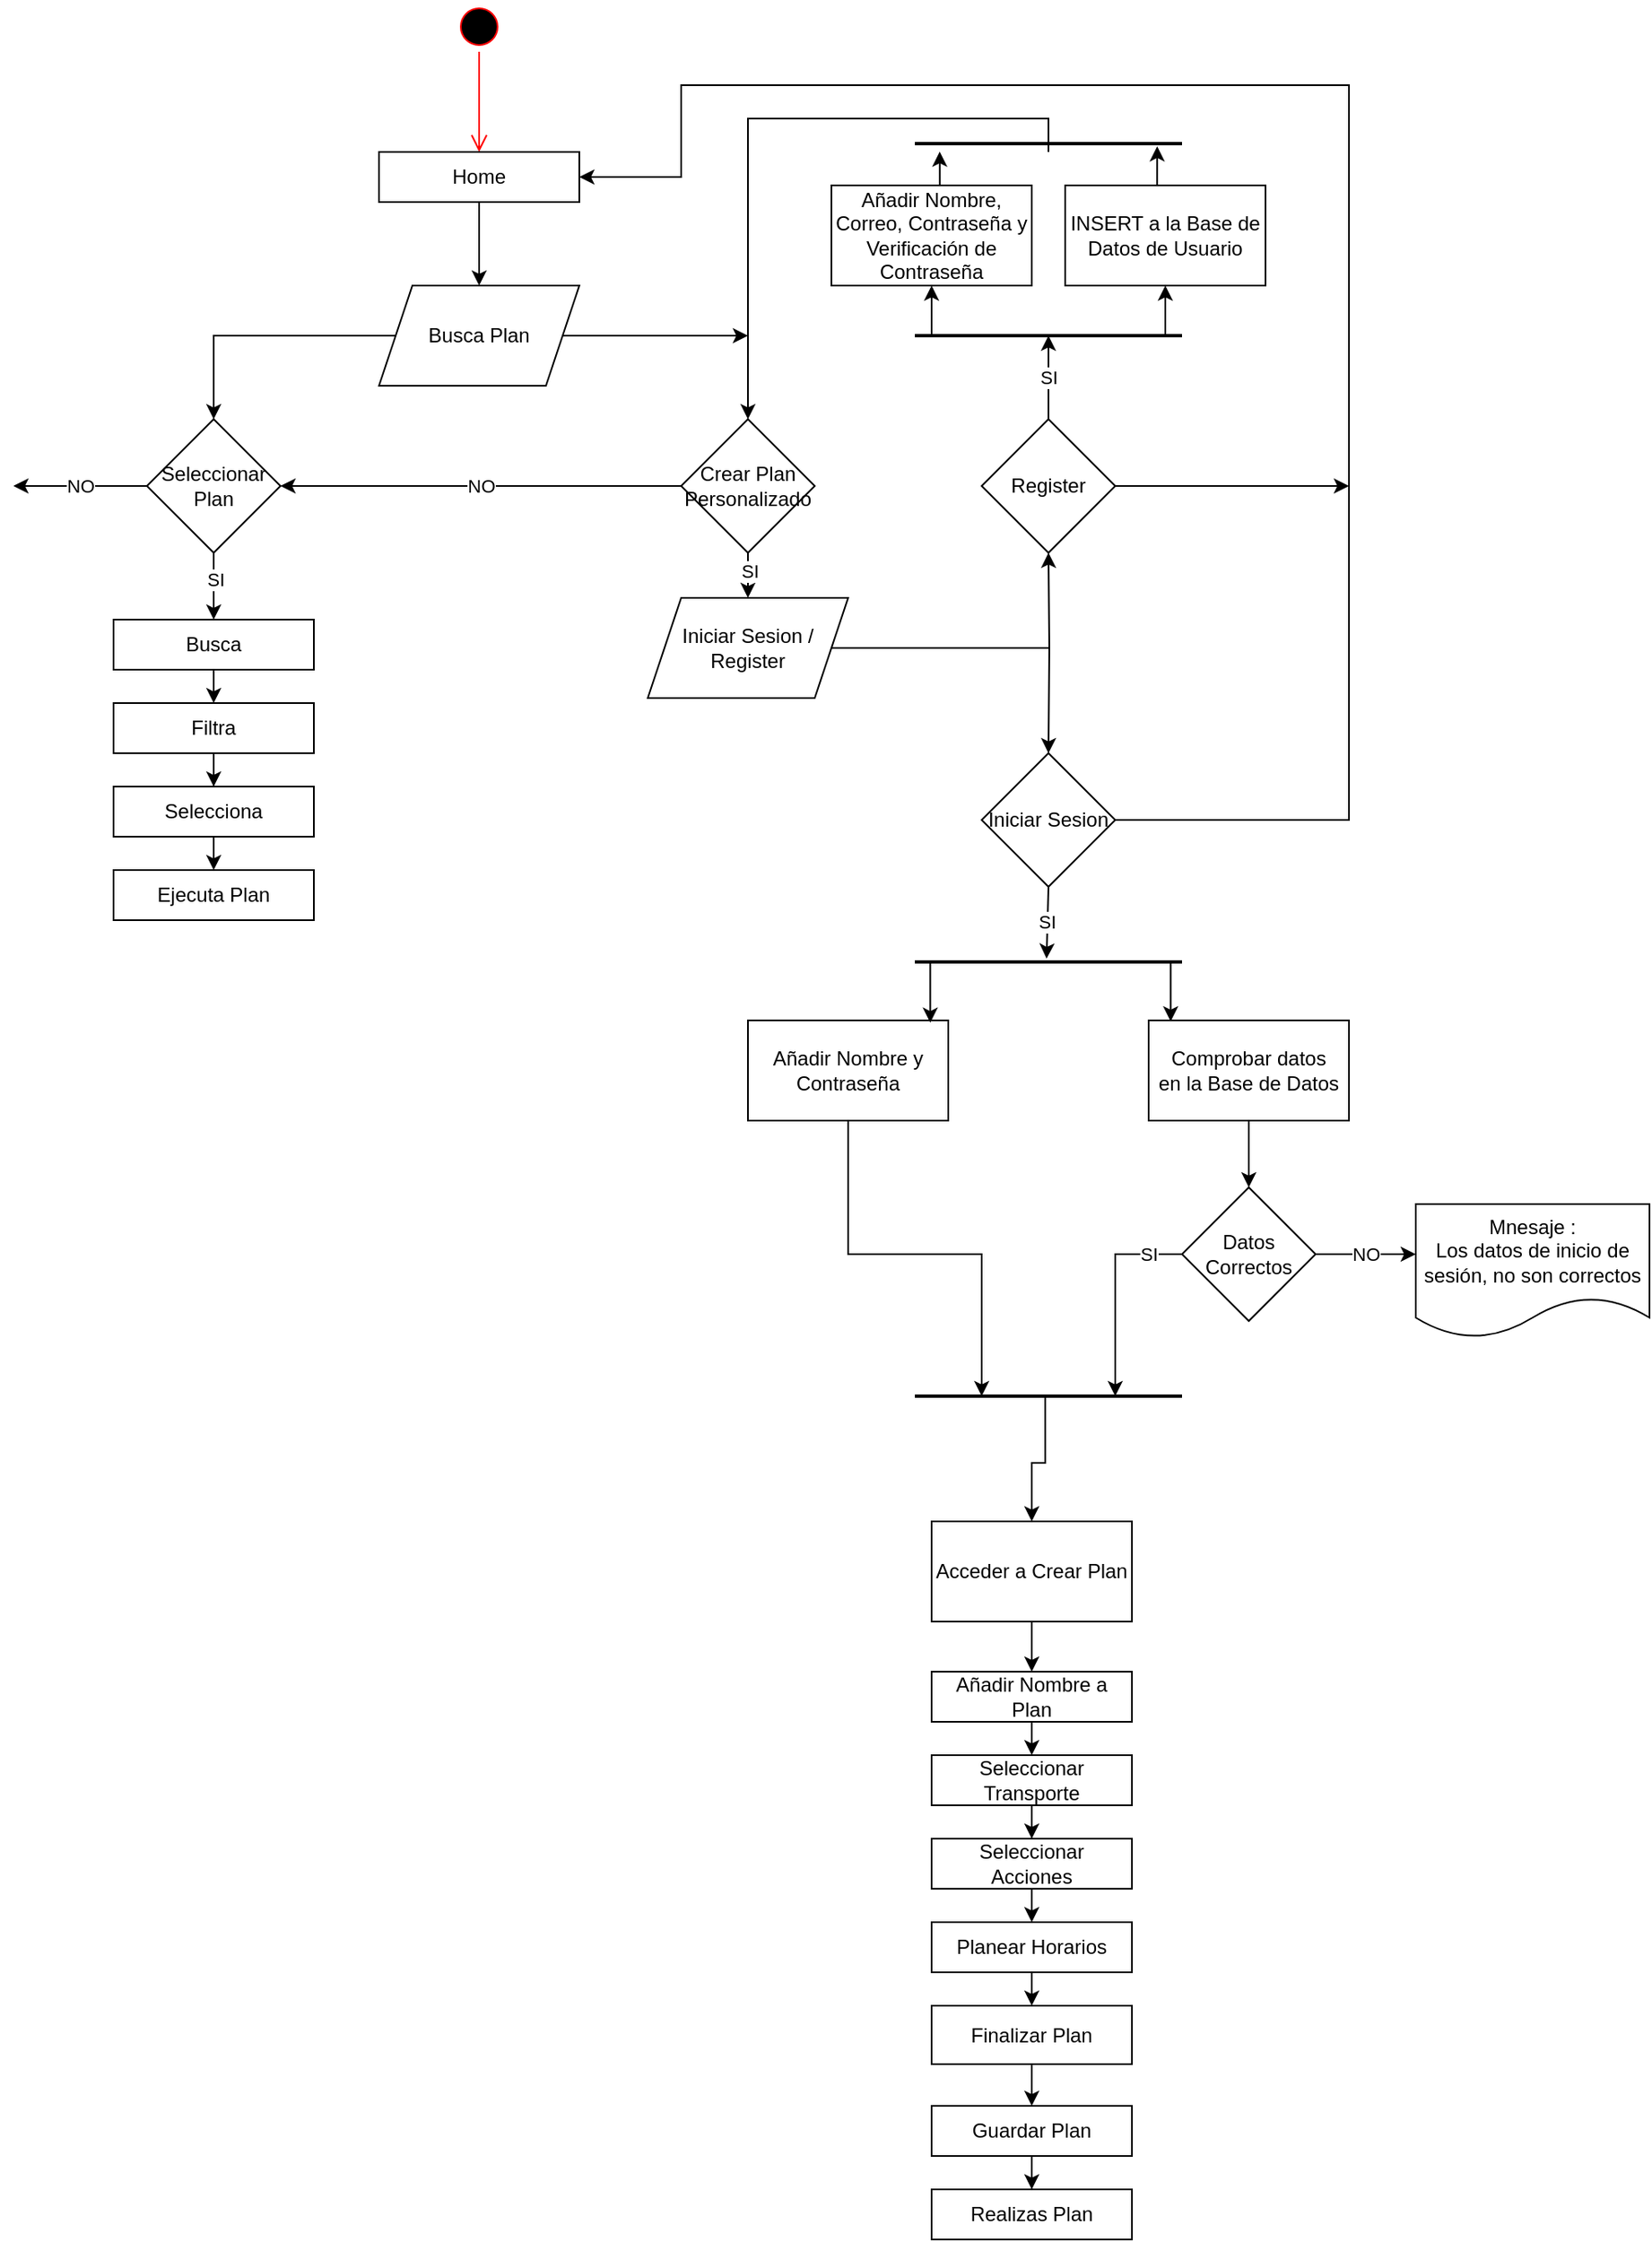 <mxfile version="14.6.3" type="device"><diagram id="YliMg5QHCAxeqqsPW8qi" name="Page-1"><mxGraphModel dx="1502" dy="636" grid="1" gridSize="10" guides="1" tooltips="1" connect="1" arrows="1" fold="1" page="1" pageScale="1" pageWidth="827" pageHeight="1169" math="0" shadow="0"><root><mxCell id="0"/><mxCell id="1" parent="0"/><mxCell id="FOg1SolzCCkhdXy10nXB-2" value="" style="ellipse;html=1;shape=startState;fillColor=#000000;strokeColor=#ff0000;" vertex="1" parent="1"><mxGeometry x="384" y="30" width="30" height="30" as="geometry"/></mxCell><mxCell id="FOg1SolzCCkhdXy10nXB-3" value="" style="edgeStyle=orthogonalEdgeStyle;html=1;verticalAlign=bottom;endArrow=open;endSize=8;strokeColor=#ff0000;" edge="1" source="FOg1SolzCCkhdXy10nXB-2" parent="1"><mxGeometry relative="1" as="geometry"><mxPoint x="399" y="120" as="targetPoint"/></mxGeometry></mxCell><mxCell id="FOg1SolzCCkhdXy10nXB-41" style="edgeStyle=orthogonalEdgeStyle;rounded=0;orthogonalLoop=1;jettySize=auto;html=1;entryX=0.5;entryY=0;entryDx=0;entryDy=0;" edge="1" parent="1" source="FOg1SolzCCkhdXy10nXB-5" target="FOg1SolzCCkhdXy10nXB-6"><mxGeometry relative="1" as="geometry"><mxPoint x="30" y="230" as="targetPoint"/></mxGeometry></mxCell><mxCell id="FOg1SolzCCkhdXy10nXB-43" style="edgeStyle=orthogonalEdgeStyle;rounded=0;orthogonalLoop=1;jettySize=auto;html=1;" edge="1" parent="1" source="FOg1SolzCCkhdXy10nXB-5"><mxGeometry relative="1" as="geometry"><mxPoint x="560" y="230" as="targetPoint"/></mxGeometry></mxCell><mxCell id="FOg1SolzCCkhdXy10nXB-5" value="Busca Plan" style="shape=parallelogram;perimeter=parallelogramPerimeter;whiteSpace=wrap;html=1;fixedSize=1;" vertex="1" parent="1"><mxGeometry x="339" y="200" width="120" height="60" as="geometry"/></mxCell><mxCell id="FOg1SolzCCkhdXy10nXB-6" value="Seleccionar&lt;br&gt;Plan" style="rhombus;whiteSpace=wrap;html=1;" vertex="1" parent="1"><mxGeometry x="200" y="280" width="80" height="80" as="geometry"/></mxCell><mxCell id="FOg1SolzCCkhdXy10nXB-7" value="Busca" style="rounded=0;whiteSpace=wrap;html=1;" vertex="1" parent="1"><mxGeometry x="180" y="400" width="120" height="30" as="geometry"/></mxCell><mxCell id="FOg1SolzCCkhdXy10nXB-8" value="" style="endArrow=classic;html=1;exitX=0.5;exitY=1;exitDx=0;exitDy=0;entryX=0.5;entryY=0;entryDx=0;entryDy=0;" edge="1" parent="1" source="FOg1SolzCCkhdXy10nXB-6" target="FOg1SolzCCkhdXy10nXB-7"><mxGeometry width="50" height="50" relative="1" as="geometry"><mxPoint x="420" y="270" as="sourcePoint"/><mxPoint x="470" y="220" as="targetPoint"/></mxGeometry></mxCell><mxCell id="FOg1SolzCCkhdXy10nXB-9" value="SI" style="edgeLabel;html=1;align=center;verticalAlign=middle;resizable=0;points=[];" vertex="1" connectable="0" parent="FOg1SolzCCkhdXy10nXB-8"><mxGeometry x="-0.236" y="1" relative="1" as="geometry"><mxPoint as="offset"/></mxGeometry></mxCell><mxCell id="FOg1SolzCCkhdXy10nXB-10" value="NO" style="endArrow=classic;html=1;exitX=0;exitY=0.5;exitDx=0;exitDy=0;" edge="1" parent="1" source="FOg1SolzCCkhdXy10nXB-6"><mxGeometry width="50" height="50" relative="1" as="geometry"><mxPoint x="420" y="270" as="sourcePoint"/><mxPoint x="120" y="320" as="targetPoint"/></mxGeometry></mxCell><mxCell id="FOg1SolzCCkhdXy10nXB-15" style="edgeStyle=orthogonalEdgeStyle;rounded=0;orthogonalLoop=1;jettySize=auto;html=1;exitX=0.5;exitY=1;exitDx=0;exitDy=0;" edge="1" parent="1" source="FOg1SolzCCkhdXy10nXB-11" target="FOg1SolzCCkhdXy10nXB-12"><mxGeometry relative="1" as="geometry"/></mxCell><mxCell id="FOg1SolzCCkhdXy10nXB-11" value="Filtra" style="rounded=0;whiteSpace=wrap;html=1;" vertex="1" parent="1"><mxGeometry x="180" y="450" width="120" height="30" as="geometry"/></mxCell><mxCell id="FOg1SolzCCkhdXy10nXB-17" style="edgeStyle=orthogonalEdgeStyle;rounded=0;orthogonalLoop=1;jettySize=auto;html=1;exitX=0.5;exitY=1;exitDx=0;exitDy=0;entryX=0.5;entryY=0;entryDx=0;entryDy=0;" edge="1" parent="1" source="FOg1SolzCCkhdXy10nXB-12" target="FOg1SolzCCkhdXy10nXB-16"><mxGeometry relative="1" as="geometry"/></mxCell><mxCell id="FOg1SolzCCkhdXy10nXB-12" value="Selecciona" style="rounded=0;whiteSpace=wrap;html=1;" vertex="1" parent="1"><mxGeometry x="180" y="500" width="120" height="30" as="geometry"/></mxCell><mxCell id="FOg1SolzCCkhdXy10nXB-13" value="" style="endArrow=classic;html=1;exitX=0.5;exitY=1;exitDx=0;exitDy=0;" edge="1" parent="1" source="FOg1SolzCCkhdXy10nXB-7" target="FOg1SolzCCkhdXy10nXB-11"><mxGeometry width="50" height="50" relative="1" as="geometry"><mxPoint x="420" y="570" as="sourcePoint"/><mxPoint x="470" y="520" as="targetPoint"/></mxGeometry></mxCell><mxCell id="FOg1SolzCCkhdXy10nXB-16" value="Ejecuta Plan" style="rounded=0;whiteSpace=wrap;html=1;" vertex="1" parent="1"><mxGeometry x="180" y="550" width="120" height="30" as="geometry"/></mxCell><mxCell id="FOg1SolzCCkhdXy10nXB-18" value="Crear Plan&lt;br&gt;Personalizado" style="rhombus;whiteSpace=wrap;html=1;" vertex="1" parent="1"><mxGeometry x="520" y="280" width="80" height="80" as="geometry"/></mxCell><mxCell id="FOg1SolzCCkhdXy10nXB-19" value="Añadir Nombre a Plan" style="rounded=0;whiteSpace=wrap;html=1;" vertex="1" parent="1"><mxGeometry x="670" y="1030" width="120" height="30" as="geometry"/></mxCell><mxCell id="FOg1SolzCCkhdXy10nXB-20" value="" style="endArrow=classic;html=1;exitX=0.5;exitY=1;exitDx=0;exitDy=0;entryX=0.5;entryY=0;entryDx=0;entryDy=0;" edge="1" parent="1" source="FOg1SolzCCkhdXy10nXB-18" target="FOg1SolzCCkhdXy10nXB-38"><mxGeometry width="50" height="50" relative="1" as="geometry"><mxPoint x="740" y="257" as="sourcePoint"/><mxPoint x="610" y="357" as="targetPoint"/></mxGeometry></mxCell><mxCell id="FOg1SolzCCkhdXy10nXB-21" value="SI" style="edgeLabel;html=1;align=center;verticalAlign=middle;resizable=0;points=[];" vertex="1" connectable="0" parent="FOg1SolzCCkhdXy10nXB-20"><mxGeometry x="-0.236" y="1" relative="1" as="geometry"><mxPoint as="offset"/></mxGeometry></mxCell><mxCell id="FOg1SolzCCkhdXy10nXB-23" style="edgeStyle=orthogonalEdgeStyle;rounded=0;orthogonalLoop=1;jettySize=auto;html=1;exitX=0.5;exitY=1;exitDx=0;exitDy=0;" edge="1" parent="1" source="FOg1SolzCCkhdXy10nXB-24" target="FOg1SolzCCkhdXy10nXB-26"><mxGeometry relative="1" as="geometry"/></mxCell><mxCell id="FOg1SolzCCkhdXy10nXB-24" value="Seleccionar Transporte" style="rounded=0;whiteSpace=wrap;html=1;" vertex="1" parent="1"><mxGeometry x="670" y="1080" width="120" height="30" as="geometry"/></mxCell><mxCell id="FOg1SolzCCkhdXy10nXB-25" style="edgeStyle=orthogonalEdgeStyle;rounded=0;orthogonalLoop=1;jettySize=auto;html=1;exitX=0.5;exitY=1;exitDx=0;exitDy=0;entryX=0.5;entryY=0;entryDx=0;entryDy=0;" edge="1" parent="1" source="FOg1SolzCCkhdXy10nXB-26" target="FOg1SolzCCkhdXy10nXB-28"><mxGeometry relative="1" as="geometry"/></mxCell><mxCell id="FOg1SolzCCkhdXy10nXB-26" value="Seleccionar&lt;br&gt;Acciones" style="rounded=0;whiteSpace=wrap;html=1;" vertex="1" parent="1"><mxGeometry x="670" y="1130" width="120" height="30" as="geometry"/></mxCell><mxCell id="FOg1SolzCCkhdXy10nXB-27" value="" style="endArrow=classic;html=1;exitX=0.5;exitY=1;exitDx=0;exitDy=0;" edge="1" parent="1" source="FOg1SolzCCkhdXy10nXB-19" target="FOg1SolzCCkhdXy10nXB-24"><mxGeometry width="50" height="50" relative="1" as="geometry"><mxPoint x="910" y="1200" as="sourcePoint"/><mxPoint x="960" y="1150" as="targetPoint"/></mxGeometry></mxCell><mxCell id="FOg1SolzCCkhdXy10nXB-30" style="edgeStyle=orthogonalEdgeStyle;rounded=0;orthogonalLoop=1;jettySize=auto;html=1;exitX=0.5;exitY=1;exitDx=0;exitDy=0;entryX=0.5;entryY=0;entryDx=0;entryDy=0;" edge="1" parent="1" source="FOg1SolzCCkhdXy10nXB-28" target="FOg1SolzCCkhdXy10nXB-29"><mxGeometry relative="1" as="geometry"/></mxCell><mxCell id="FOg1SolzCCkhdXy10nXB-28" value="Planear Horarios" style="rounded=0;whiteSpace=wrap;html=1;" vertex="1" parent="1"><mxGeometry x="670" y="1180" width="120" height="30" as="geometry"/></mxCell><mxCell id="FOg1SolzCCkhdXy10nXB-80" style="edgeStyle=orthogonalEdgeStyle;rounded=0;orthogonalLoop=1;jettySize=auto;html=1;" edge="1" parent="1" source="FOg1SolzCCkhdXy10nXB-29" target="FOg1SolzCCkhdXy10nXB-79"><mxGeometry relative="1" as="geometry"/></mxCell><mxCell id="FOg1SolzCCkhdXy10nXB-29" value="Finalizar Plan" style="rounded=0;whiteSpace=wrap;html=1;" vertex="1" parent="1"><mxGeometry x="670" y="1230" width="120" height="35" as="geometry"/></mxCell><mxCell id="FOg1SolzCCkhdXy10nXB-34" value="Realizas Plan" style="rounded=0;whiteSpace=wrap;html=1;" vertex="1" parent="1"><mxGeometry x="670" y="1340" width="120" height="30" as="geometry"/></mxCell><mxCell id="FOg1SolzCCkhdXy10nXB-52" style="edgeStyle=orthogonalEdgeStyle;rounded=0;orthogonalLoop=1;jettySize=auto;html=1;entryX=0.5;entryY=0;entryDx=0;entryDy=0;" edge="1" parent="1" source="FOg1SolzCCkhdXy10nXB-37" target="FOg1SolzCCkhdXy10nXB-5"><mxGeometry relative="1" as="geometry"/></mxCell><mxCell id="FOg1SolzCCkhdXy10nXB-37" value="Home" style="rounded=0;whiteSpace=wrap;html=1;" vertex="1" parent="1"><mxGeometry x="339" y="120" width="120" height="30" as="geometry"/></mxCell><mxCell id="FOg1SolzCCkhdXy10nXB-54" value="" style="edgeStyle=orthogonalEdgeStyle;rounded=0;orthogonalLoop=1;jettySize=auto;html=1;" edge="1" parent="1" source="FOg1SolzCCkhdXy10nXB-38"><mxGeometry relative="1" as="geometry"><mxPoint x="740" y="480" as="targetPoint"/></mxGeometry></mxCell><mxCell id="FOg1SolzCCkhdXy10nXB-56" style="edgeStyle=orthogonalEdgeStyle;rounded=0;orthogonalLoop=1;jettySize=auto;html=1;entryX=0.5;entryY=1;entryDx=0;entryDy=0;" edge="1" parent="1" source="FOg1SolzCCkhdXy10nXB-38"><mxGeometry relative="1" as="geometry"><mxPoint x="740" y="360" as="targetPoint"/></mxGeometry></mxCell><mxCell id="FOg1SolzCCkhdXy10nXB-38" value="Iniciar Sesion /&lt;br&gt;Register" style="shape=parallelogram;perimeter=parallelogramPerimeter;whiteSpace=wrap;html=1;fixedSize=1;" vertex="1" parent="1"><mxGeometry x="500" y="387" width="120" height="60" as="geometry"/></mxCell><mxCell id="FOg1SolzCCkhdXy10nXB-105" style="edgeStyle=orthogonalEdgeStyle;rounded=0;orthogonalLoop=1;jettySize=auto;html=1;entryX=1;entryY=0.5;entryDx=0;entryDy=0;" edge="1" parent="1" source="FOg1SolzCCkhdXy10nXB-60" target="FOg1SolzCCkhdXy10nXB-37"><mxGeometry relative="1" as="geometry"><Array as="points"><mxPoint x="920" y="520"/><mxPoint x="920" y="80"/><mxPoint x="520" y="80"/><mxPoint x="520" y="135"/></Array></mxGeometry></mxCell><mxCell id="FOg1SolzCCkhdXy10nXB-60" value="Iniciar Sesion" style="rhombus;whiteSpace=wrap;html=1;" vertex="1" parent="1"><mxGeometry x="700" y="480" width="80" height="80" as="geometry"/></mxCell><mxCell id="FOg1SolzCCkhdXy10nXB-106" style="edgeStyle=orthogonalEdgeStyle;rounded=0;orthogonalLoop=1;jettySize=auto;html=1;" edge="1" parent="1" source="FOg1SolzCCkhdXy10nXB-66"><mxGeometry relative="1" as="geometry"><mxPoint x="920" y="320" as="targetPoint"/></mxGeometry></mxCell><mxCell id="FOg1SolzCCkhdXy10nXB-66" value="Register" style="rhombus;whiteSpace=wrap;html=1;" vertex="1" parent="1"><mxGeometry x="700" y="280" width="80" height="80" as="geometry"/></mxCell><mxCell id="FOg1SolzCCkhdXy10nXB-89" style="edgeStyle=orthogonalEdgeStyle;rounded=0;orthogonalLoop=1;jettySize=auto;html=1;entryX=0.25;entryY=0.5;entryDx=0;entryDy=0;entryPerimeter=0;" edge="1" parent="1" source="FOg1SolzCCkhdXy10nXB-67" target="FOg1SolzCCkhdXy10nXB-86"><mxGeometry relative="1" as="geometry"><Array as="points"><mxPoint x="620" y="780"/><mxPoint x="700" y="780"/></Array></mxGeometry></mxCell><mxCell id="FOg1SolzCCkhdXy10nXB-67" value="Añadir Nombre y Contraseña" style="rounded=0;whiteSpace=wrap;html=1;" vertex="1" parent="1"><mxGeometry x="560" y="640" width="120" height="60" as="geometry"/></mxCell><mxCell id="FOg1SolzCCkhdXy10nXB-72" style="edgeStyle=orthogonalEdgeStyle;rounded=0;orthogonalLoop=1;jettySize=auto;html=1;exitX=0;exitY=0.5;exitDx=0;exitDy=0;exitPerimeter=0;entryX=0.91;entryY=0.023;entryDx=0;entryDy=0;entryPerimeter=0;" edge="1" parent="1" source="FOg1SolzCCkhdXy10nXB-70" target="FOg1SolzCCkhdXy10nXB-67"><mxGeometry relative="1" as="geometry"/></mxCell><mxCell id="FOg1SolzCCkhdXy10nXB-73" style="edgeStyle=orthogonalEdgeStyle;rounded=0;orthogonalLoop=1;jettySize=auto;html=1;exitX=1;exitY=0.5;exitDx=0;exitDy=0;exitPerimeter=0;entryX=0.11;entryY=0.01;entryDx=0;entryDy=0;entryPerimeter=0;" edge="1" parent="1" source="FOg1SolzCCkhdXy10nXB-70" target="FOg1SolzCCkhdXy10nXB-71"><mxGeometry relative="1" as="geometry"/></mxCell><mxCell id="FOg1SolzCCkhdXy10nXB-70" value="" style="line;strokeWidth=2;html=1;" vertex="1" parent="1"><mxGeometry x="660" y="600" width="160" height="10" as="geometry"/></mxCell><mxCell id="FOg1SolzCCkhdXy10nXB-88" style="edgeStyle=orthogonalEdgeStyle;rounded=0;orthogonalLoop=1;jettySize=auto;html=1;entryX=0.5;entryY=0;entryDx=0;entryDy=0;" edge="1" parent="1" source="FOg1SolzCCkhdXy10nXB-71" target="FOg1SolzCCkhdXy10nXB-82"><mxGeometry relative="1" as="geometry"/></mxCell><mxCell id="FOg1SolzCCkhdXy10nXB-71" value="Comprobar datos&lt;br&gt;en la Base de Datos" style="rounded=0;whiteSpace=wrap;html=1;" vertex="1" parent="1"><mxGeometry x="800" y="640" width="120" height="60" as="geometry"/></mxCell><mxCell id="FOg1SolzCCkhdXy10nXB-75" value="SI" style="endArrow=classic;html=1;entryX=0.493;entryY=0.3;entryDx=0;entryDy=0;entryPerimeter=0;exitX=0.5;exitY=1;exitDx=0;exitDy=0;" edge="1" parent="1" source="FOg1SolzCCkhdXy10nXB-60" target="FOg1SolzCCkhdXy10nXB-70"><mxGeometry width="50" height="50" relative="1" as="geometry"><mxPoint x="340" y="800" as="sourcePoint"/><mxPoint x="390" y="750" as="targetPoint"/></mxGeometry></mxCell><mxCell id="FOg1SolzCCkhdXy10nXB-78" style="edgeStyle=orthogonalEdgeStyle;rounded=0;orthogonalLoop=1;jettySize=auto;html=1;" edge="1" parent="1" source="FOg1SolzCCkhdXy10nXB-76" target="FOg1SolzCCkhdXy10nXB-19"><mxGeometry relative="1" as="geometry"/></mxCell><mxCell id="FOg1SolzCCkhdXy10nXB-76" value="Acceder a Crear Plan" style="rounded=0;whiteSpace=wrap;html=1;" vertex="1" parent="1"><mxGeometry x="670" y="940" width="120" height="60" as="geometry"/></mxCell><mxCell id="FOg1SolzCCkhdXy10nXB-81" style="edgeStyle=orthogonalEdgeStyle;rounded=0;orthogonalLoop=1;jettySize=auto;html=1;" edge="1" parent="1" source="FOg1SolzCCkhdXy10nXB-79" target="FOg1SolzCCkhdXy10nXB-34"><mxGeometry relative="1" as="geometry"><mxPoint x="730" y="1359" as="targetPoint"/></mxGeometry></mxCell><mxCell id="FOg1SolzCCkhdXy10nXB-79" value="Guardar Plan" style="rounded=0;whiteSpace=wrap;html=1;" vertex="1" parent="1"><mxGeometry x="670" y="1290" width="120" height="30" as="geometry"/></mxCell><mxCell id="FOg1SolzCCkhdXy10nXB-90" style="edgeStyle=orthogonalEdgeStyle;rounded=0;orthogonalLoop=1;jettySize=auto;html=1;entryX=0.75;entryY=0.5;entryDx=0;entryDy=0;entryPerimeter=0;" edge="1" parent="1" target="FOg1SolzCCkhdXy10nXB-86"><mxGeometry relative="1" as="geometry"><mxPoint x="810" y="780" as="sourcePoint"/><Array as="points"><mxPoint x="780" y="780"/></Array></mxGeometry></mxCell><mxCell id="FOg1SolzCCkhdXy10nXB-82" value="Datos Correctos" style="rhombus;whiteSpace=wrap;html=1;" vertex="1" parent="1"><mxGeometry x="820" y="740" width="80" height="80" as="geometry"/></mxCell><mxCell id="FOg1SolzCCkhdXy10nXB-85" value="NO" style="endArrow=classic;html=1;exitX=1;exitY=0.5;exitDx=0;exitDy=0;" edge="1" parent="1" source="FOg1SolzCCkhdXy10nXB-82"><mxGeometry width="50" height="50" relative="1" as="geometry"><mxPoint x="340" y="880" as="sourcePoint"/><mxPoint x="960" y="780" as="targetPoint"/></mxGeometry></mxCell><mxCell id="FOg1SolzCCkhdXy10nXB-87" style="edgeStyle=orthogonalEdgeStyle;rounded=0;orthogonalLoop=1;jettySize=auto;html=1;exitX=0.488;exitY=0.54;exitDx=0;exitDy=0;exitPerimeter=0;" edge="1" parent="1" source="FOg1SolzCCkhdXy10nXB-86" target="FOg1SolzCCkhdXy10nXB-76"><mxGeometry relative="1" as="geometry"/></mxCell><mxCell id="FOg1SolzCCkhdXy10nXB-86" value="" style="line;strokeWidth=2;html=1;" vertex="1" parent="1"><mxGeometry x="660" y="860" width="160" height="10" as="geometry"/></mxCell><mxCell id="FOg1SolzCCkhdXy10nXB-91" value="SI" style="endArrow=none;html=1;entryX=0;entryY=0.5;entryDx=0;entryDy=0;" edge="1" parent="1" target="FOg1SolzCCkhdXy10nXB-82"><mxGeometry width="50" height="50" relative="1" as="geometry"><mxPoint x="780" y="780" as="sourcePoint"/><mxPoint x="860" y="840" as="targetPoint"/></mxGeometry></mxCell><mxCell id="FOg1SolzCCkhdXy10nXB-92" value="Mnesaje :&lt;br&gt;Los datos de inicio de sesión, no son correctos" style="shape=document;whiteSpace=wrap;html=1;boundedLbl=1;" vertex="1" parent="1"><mxGeometry x="960" y="750" width="140" height="80" as="geometry"/></mxCell><mxCell id="FOg1SolzCCkhdXy10nXB-93" value="NO" style="endArrow=classic;html=1;entryX=1;entryY=0.5;entryDx=0;entryDy=0;exitX=0;exitY=0.5;exitDx=0;exitDy=0;" edge="1" parent="1" source="FOg1SolzCCkhdXy10nXB-18" target="FOg1SolzCCkhdXy10nXB-6"><mxGeometry width="50" height="50" relative="1" as="geometry"><mxPoint x="360" y="460" as="sourcePoint"/><mxPoint x="410" y="410" as="targetPoint"/></mxGeometry></mxCell><mxCell id="FOg1SolzCCkhdXy10nXB-94" value="SI" style="endArrow=classic;html=1;exitX=0.5;exitY=0;exitDx=0;exitDy=0;" edge="1" parent="1" source="FOg1SolzCCkhdXy10nXB-66"><mxGeometry width="50" height="50" relative="1" as="geometry"><mxPoint x="360" y="360" as="sourcePoint"/><mxPoint x="740" y="230" as="targetPoint"/></mxGeometry></mxCell><mxCell id="FOg1SolzCCkhdXy10nXB-96" style="edgeStyle=orthogonalEdgeStyle;rounded=0;orthogonalLoop=1;jettySize=auto;html=1;exitX=0;exitY=0.5;exitDx=0;exitDy=0;exitPerimeter=0;" edge="1" parent="1" source="FOg1SolzCCkhdXy10nXB-95"><mxGeometry relative="1" as="geometry"><mxPoint x="670" y="200" as="targetPoint"/></mxGeometry></mxCell><mxCell id="FOg1SolzCCkhdXy10nXB-97" style="edgeStyle=orthogonalEdgeStyle;rounded=0;orthogonalLoop=1;jettySize=auto;html=1;exitX=1;exitY=0.5;exitDx=0;exitDy=0;exitPerimeter=0;" edge="1" parent="1" source="FOg1SolzCCkhdXy10nXB-95"><mxGeometry relative="1" as="geometry"><mxPoint x="810" y="200" as="targetPoint"/></mxGeometry></mxCell><mxCell id="FOg1SolzCCkhdXy10nXB-95" value="" style="line;strokeWidth=2;html=1;" vertex="1" parent="1"><mxGeometry x="660" y="225" width="160" height="10" as="geometry"/></mxCell><mxCell id="FOg1SolzCCkhdXy10nXB-101" style="edgeStyle=orthogonalEdgeStyle;rounded=0;orthogonalLoop=1;jettySize=auto;html=1;exitX=0.5;exitY=0;exitDx=0;exitDy=0;entryX=0.093;entryY=0.98;entryDx=0;entryDy=0;entryPerimeter=0;" edge="1" parent="1" source="FOg1SolzCCkhdXy10nXB-98" target="FOg1SolzCCkhdXy10nXB-100"><mxGeometry relative="1" as="geometry"/></mxCell><mxCell id="FOg1SolzCCkhdXy10nXB-98" value="Añadir Nombre, Correo, Contraseña y Verificación de Contraseña" style="rounded=0;whiteSpace=wrap;html=1;" vertex="1" parent="1"><mxGeometry x="610" y="140" width="120" height="60" as="geometry"/></mxCell><mxCell id="FOg1SolzCCkhdXy10nXB-102" style="edgeStyle=orthogonalEdgeStyle;rounded=0;orthogonalLoop=1;jettySize=auto;html=1;exitX=0.5;exitY=0;exitDx=0;exitDy=0;entryX=0.907;entryY=0.66;entryDx=0;entryDy=0;entryPerimeter=0;" edge="1" parent="1" source="FOg1SolzCCkhdXy10nXB-99" target="FOg1SolzCCkhdXy10nXB-100"><mxGeometry relative="1" as="geometry"/></mxCell><mxCell id="FOg1SolzCCkhdXy10nXB-99" value="INSERT a la Base de Datos de Usuario" style="rounded=0;whiteSpace=wrap;html=1;" vertex="1" parent="1"><mxGeometry x="750" y="140" width="120" height="60" as="geometry"/></mxCell><mxCell id="FOg1SolzCCkhdXy10nXB-103" style="edgeStyle=orthogonalEdgeStyle;rounded=0;orthogonalLoop=1;jettySize=auto;html=1;entryX=0.5;entryY=0;entryDx=0;entryDy=0;exitX=0.5;exitY=1;exitDx=0;exitDy=0;exitPerimeter=0;" edge="1" parent="1" source="FOg1SolzCCkhdXy10nXB-100" target="FOg1SolzCCkhdXy10nXB-18"><mxGeometry relative="1" as="geometry"><Array as="points"><mxPoint x="740" y="100"/><mxPoint x="560" y="100"/></Array></mxGeometry></mxCell><mxCell id="FOg1SolzCCkhdXy10nXB-100" value="" style="line;strokeWidth=2;html=1;" vertex="1" parent="1"><mxGeometry x="660" y="110" width="160" height="10" as="geometry"/></mxCell></root></mxGraphModel></diagram></mxfile>